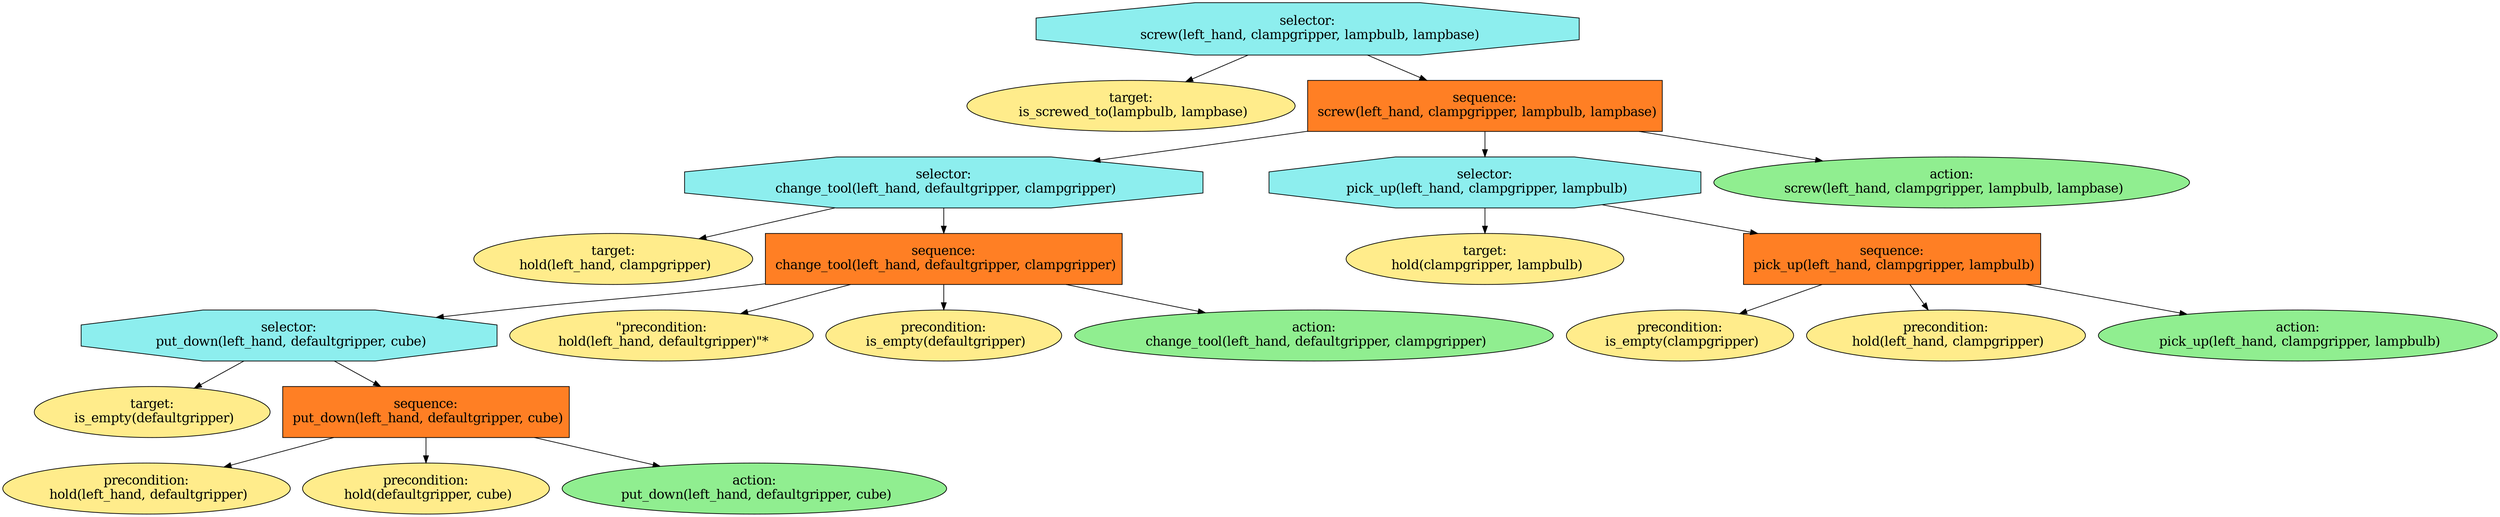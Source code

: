 digraph pastafarianism {
ordering=out;
graph [fontname="times-roman"];
node [fontname="times-roman"];
edge [fontname="times-roman"];
"selector:
 screw(left_hand, clampgripper, lampbulb, lampbase)" [fillcolor=darkslategray2, fontcolor=black, fontsize=18, label="selector:
 screw(left_hand, clampgripper, lampbulb, lampbase)", shape=octagon, style=filled];
"target:
 is_screwed_to(lampbulb, lampbase)" [fillcolor=lightgoldenrod1, fontcolor=black, fontsize=18, height=1.0, label="target:
 is_screwed_to(lampbulb, lampbase)", shape=ellipse, style=filled];
"selector:
 screw(left_hand, clampgripper, lampbulb, lampbase)" -> "target:
 is_screwed_to(lampbulb, lampbase)";
"sequence:
 screw(left_hand, clampgripper, lampbulb, lampbase)" [fillcolor=chocolate1, fontcolor=black, fontsize=18, height=1.0, label="sequence:
 screw(left_hand, clampgripper, lampbulb, lampbase)", shape=box, style=filled];
"selector:
 screw(left_hand, clampgripper, lampbulb, lampbase)" -> "sequence:
 screw(left_hand, clampgripper, lampbulb, lampbase)";
"selector:
 change_tool(left_hand, defaultgripper, clampgripper)" [fillcolor=darkslategray2, fontcolor=black, fontsize=18, height=1.0, label="selector:
 change_tool(left_hand, defaultgripper, clampgripper)", shape=octagon, style=filled];
"sequence:
 screw(left_hand, clampgripper, lampbulb, lampbase)" -> "selector:
 change_tool(left_hand, defaultgripper, clampgripper)";
"target:
 hold(left_hand, clampgripper)" [fillcolor=lightgoldenrod1, fontcolor=black, fontsize=18, height=1.0, label="target:
 hold(left_hand, clampgripper)", shape=ellipse, style=filled];
"selector:
 change_tool(left_hand, defaultgripper, clampgripper)" -> "target:
 hold(left_hand, clampgripper)";
"sequence:
 change_tool(left_hand, defaultgripper, clampgripper)" [fillcolor=chocolate1, fontcolor=black, fontsize=18, height=1.0, label="sequence:
 change_tool(left_hand, defaultgripper, clampgripper)", shape=box, style=filled];
"selector:
 change_tool(left_hand, defaultgripper, clampgripper)" -> "sequence:
 change_tool(left_hand, defaultgripper, clampgripper)";
"selector:
 put_down(left_hand, defaultgripper, cube)" [fillcolor=darkslategray2, fontcolor=black, fontsize=18, height=1.0, label="selector:
 put_down(left_hand, defaultgripper, cube)", shape=octagon, style=filled];
"sequence:
 change_tool(left_hand, defaultgripper, clampgripper)" -> "selector:
 put_down(left_hand, defaultgripper, cube)";
"target:
 is_empty(defaultgripper)" [fillcolor=lightgoldenrod1, fontcolor=black, fontsize=18, height=1.0, label="target:
 is_empty(defaultgripper)", shape=ellipse, style=filled];
"selector:
 put_down(left_hand, defaultgripper, cube)" -> "target:
 is_empty(defaultgripper)";
"sequence:
 put_down(left_hand, defaultgripper, cube)" [fillcolor=chocolate1, fontcolor=black, fontsize=18, height=1.0, label="sequence:
 put_down(left_hand, defaultgripper, cube)", shape=box, style=filled];
"selector:
 put_down(left_hand, defaultgripper, cube)" -> "sequence:
 put_down(left_hand, defaultgripper, cube)";
"precondition:
 hold(left_hand, defaultgripper)" [fillcolor=lightgoldenrod1, fontcolor=black, fontsize=18, height=1.0, label="precondition:
 hold(left_hand, defaultgripper)", shape=ellipse, style=filled];
"sequence:
 put_down(left_hand, defaultgripper, cube)" -> "precondition:
 hold(left_hand, defaultgripper)";
"precondition:
 hold(defaultgripper, cube)" [fillcolor=lightgoldenrod1, fontcolor=black, fontsize=18, height=1.0, label="precondition:
 hold(defaultgripper, cube)", shape=ellipse, style=filled];
"sequence:
 put_down(left_hand, defaultgripper, cube)" -> "precondition:
 hold(defaultgripper, cube)";
"action:
 put_down(left_hand, defaultgripper, cube)" [fillcolor=lightgreen, fontcolor=black, fontsize=18, height=1.0, label="action:
 put_down(left_hand, defaultgripper, cube)", shape=ellipse, style=filled];
"sequence:
 put_down(left_hand, defaultgripper, cube)" -> "action:
 put_down(left_hand, defaultgripper, cube)";
"\"precondition:\n hold(left_hand, defaultgripper)\"*" [fillcolor=lightgoldenrod1, fontcolor=black, fontsize=18, height=1.0, label="\"precondition:\n hold(left_hand, defaultgripper)\"*", shape=ellipse, style=filled];
"sequence:
 change_tool(left_hand, defaultgripper, clampgripper)" -> "\"precondition:\n hold(left_hand, defaultgripper)\"*";
"precondition:
 is_empty(defaultgripper)" [fillcolor=lightgoldenrod1, fontcolor=black, fontsize=18, height=1.0, label="precondition:
 is_empty(defaultgripper)", shape=ellipse, style=filled];
"sequence:
 change_tool(left_hand, defaultgripper, clampgripper)" -> "precondition:
 is_empty(defaultgripper)";
"action:
 change_tool(left_hand, defaultgripper, clampgripper)" [fillcolor=lightgreen, fontcolor=black, fontsize=18, height=1.0, label="action:
 change_tool(left_hand, defaultgripper, clampgripper)", shape=ellipse, style=filled];
"sequence:
 change_tool(left_hand, defaultgripper, clampgripper)" -> "action:
 change_tool(left_hand, defaultgripper, clampgripper)";
"selector:
 pick_up(left_hand, clampgripper, lampbulb)" [fillcolor=darkslategray2, fontcolor=black, fontsize=18, height=1.0, label="selector:
 pick_up(left_hand, clampgripper, lampbulb)", shape=octagon, style=filled];
"sequence:
 screw(left_hand, clampgripper, lampbulb, lampbase)" -> "selector:
 pick_up(left_hand, clampgripper, lampbulb)";
"target:
 hold(clampgripper, lampbulb)" [fillcolor=lightgoldenrod1, fontcolor=black, fontsize=18, height=1.0, label="target:
 hold(clampgripper, lampbulb)", shape=ellipse, style=filled];
"selector:
 pick_up(left_hand, clampgripper, lampbulb)" -> "target:
 hold(clampgripper, lampbulb)";
"sequence:
 pick_up(left_hand, clampgripper, lampbulb)" [fillcolor=chocolate1, fontcolor=black, fontsize=18, height=1.0, label="sequence:
 pick_up(left_hand, clampgripper, lampbulb)", shape=box, style=filled];
"selector:
 pick_up(left_hand, clampgripper, lampbulb)" -> "sequence:
 pick_up(left_hand, clampgripper, lampbulb)";
"precondition:
 is_empty(clampgripper)" [fillcolor=lightgoldenrod1, fontcolor=black, fontsize=18, height=1.0, label="precondition:
 is_empty(clampgripper)", shape=ellipse, style=filled];
"sequence:
 pick_up(left_hand, clampgripper, lampbulb)" -> "precondition:
 is_empty(clampgripper)";
"precondition:
 hold(left_hand, clampgripper)" [fillcolor=lightgoldenrod1, fontcolor=black, fontsize=18, height=1.0, label="precondition:
 hold(left_hand, clampgripper)", shape=ellipse, style=filled];
"sequence:
 pick_up(left_hand, clampgripper, lampbulb)" -> "precondition:
 hold(left_hand, clampgripper)";
"action:
 pick_up(left_hand, clampgripper, lampbulb)" [fillcolor=lightgreen, fontcolor=black, fontsize=18, height=1.0, label="action:
 pick_up(left_hand, clampgripper, lampbulb)", shape=ellipse, style=filled];
"sequence:
 pick_up(left_hand, clampgripper, lampbulb)" -> "action:
 pick_up(left_hand, clampgripper, lampbulb)";
"action:
 screw(left_hand, clampgripper, lampbulb, lampbase)" [fillcolor=lightgreen, fontcolor=black, fontsize=18, height=1.0, label="action:
 screw(left_hand, clampgripper, lampbulb, lampbase)", shape=ellipse, style=filled];
"sequence:
 screw(left_hand, clampgripper, lampbulb, lampbase)" -> "action:
 screw(left_hand, clampgripper, lampbulb, lampbase)";
}
